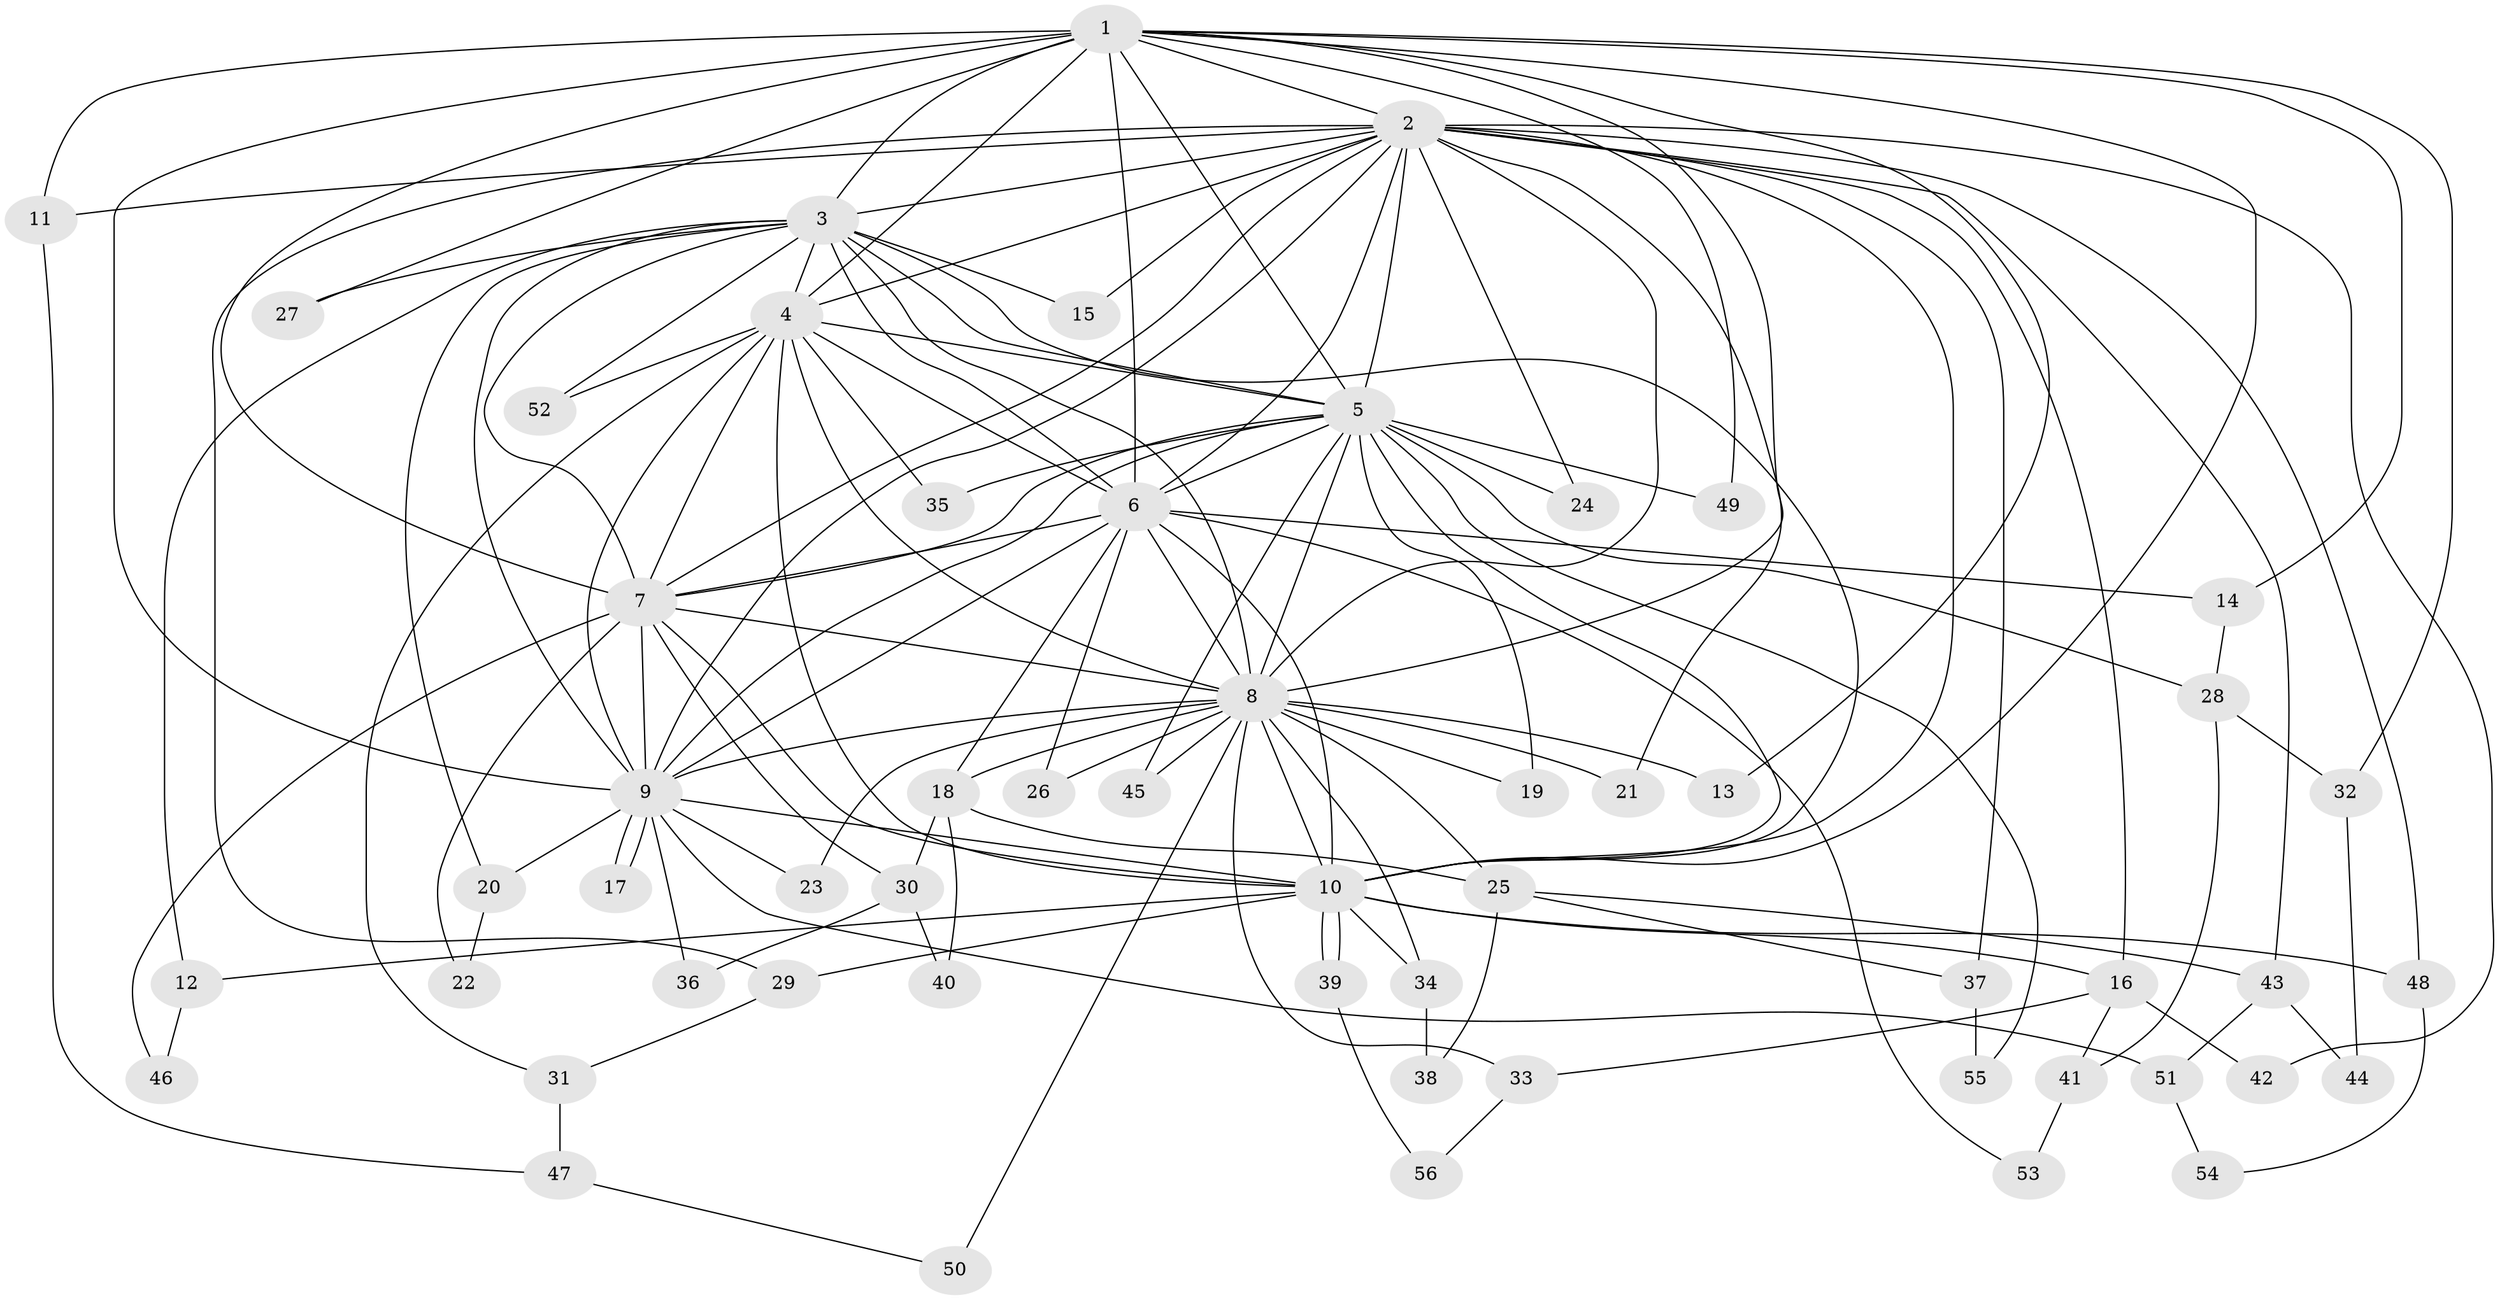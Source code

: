 // coarse degree distribution, {23: 0.02564102564102564, 17: 0.02564102564102564, 16: 0.02564102564102564, 9: 0.02564102564102564, 13: 0.02564102564102564, 11: 0.02564102564102564, 12: 0.05128205128205128, 4: 0.02564102564102564, 3: 0.1794871794871795, 1: 0.07692307692307693, 2: 0.41025641025641024, 5: 0.07692307692307693, 6: 0.02564102564102564}
// Generated by graph-tools (version 1.1) at 2025/23/03/03/25 07:23:38]
// undirected, 56 vertices, 137 edges
graph export_dot {
graph [start="1"]
  node [color=gray90,style=filled];
  1;
  2;
  3;
  4;
  5;
  6;
  7;
  8;
  9;
  10;
  11;
  12;
  13;
  14;
  15;
  16;
  17;
  18;
  19;
  20;
  21;
  22;
  23;
  24;
  25;
  26;
  27;
  28;
  29;
  30;
  31;
  32;
  33;
  34;
  35;
  36;
  37;
  38;
  39;
  40;
  41;
  42;
  43;
  44;
  45;
  46;
  47;
  48;
  49;
  50;
  51;
  52;
  53;
  54;
  55;
  56;
  1 -- 2;
  1 -- 3;
  1 -- 4;
  1 -- 5;
  1 -- 6;
  1 -- 7;
  1 -- 8;
  1 -- 9;
  1 -- 10;
  1 -- 11;
  1 -- 13;
  1 -- 14;
  1 -- 27;
  1 -- 32;
  1 -- 49;
  2 -- 3;
  2 -- 4;
  2 -- 5;
  2 -- 6;
  2 -- 7;
  2 -- 8;
  2 -- 9;
  2 -- 10;
  2 -- 11;
  2 -- 15;
  2 -- 16;
  2 -- 21;
  2 -- 24;
  2 -- 29;
  2 -- 37;
  2 -- 42;
  2 -- 43;
  2 -- 48;
  3 -- 4;
  3 -- 5;
  3 -- 6;
  3 -- 7;
  3 -- 8;
  3 -- 9;
  3 -- 10;
  3 -- 12;
  3 -- 15;
  3 -- 20;
  3 -- 27;
  3 -- 52;
  4 -- 5;
  4 -- 6;
  4 -- 7;
  4 -- 8;
  4 -- 9;
  4 -- 10;
  4 -- 31;
  4 -- 35;
  4 -- 52;
  5 -- 6;
  5 -- 7;
  5 -- 8;
  5 -- 9;
  5 -- 10;
  5 -- 19;
  5 -- 24;
  5 -- 28;
  5 -- 35;
  5 -- 45;
  5 -- 49;
  5 -- 55;
  6 -- 7;
  6 -- 8;
  6 -- 9;
  6 -- 10;
  6 -- 14;
  6 -- 18;
  6 -- 26;
  6 -- 53;
  7 -- 8;
  7 -- 9;
  7 -- 10;
  7 -- 22;
  7 -- 30;
  7 -- 46;
  8 -- 9;
  8 -- 10;
  8 -- 13;
  8 -- 18;
  8 -- 19;
  8 -- 21;
  8 -- 23;
  8 -- 25;
  8 -- 26;
  8 -- 33;
  8 -- 34;
  8 -- 45;
  8 -- 50;
  9 -- 10;
  9 -- 17;
  9 -- 17;
  9 -- 20;
  9 -- 23;
  9 -- 36;
  9 -- 51;
  10 -- 12;
  10 -- 16;
  10 -- 29;
  10 -- 34;
  10 -- 39;
  10 -- 39;
  10 -- 48;
  11 -- 47;
  12 -- 46;
  14 -- 28;
  16 -- 33;
  16 -- 41;
  16 -- 42;
  18 -- 25;
  18 -- 30;
  18 -- 40;
  20 -- 22;
  25 -- 37;
  25 -- 38;
  25 -- 43;
  28 -- 32;
  28 -- 41;
  29 -- 31;
  30 -- 36;
  30 -- 40;
  31 -- 47;
  32 -- 44;
  33 -- 56;
  34 -- 38;
  37 -- 55;
  39 -- 56;
  41 -- 53;
  43 -- 44;
  43 -- 51;
  47 -- 50;
  48 -- 54;
  51 -- 54;
}
